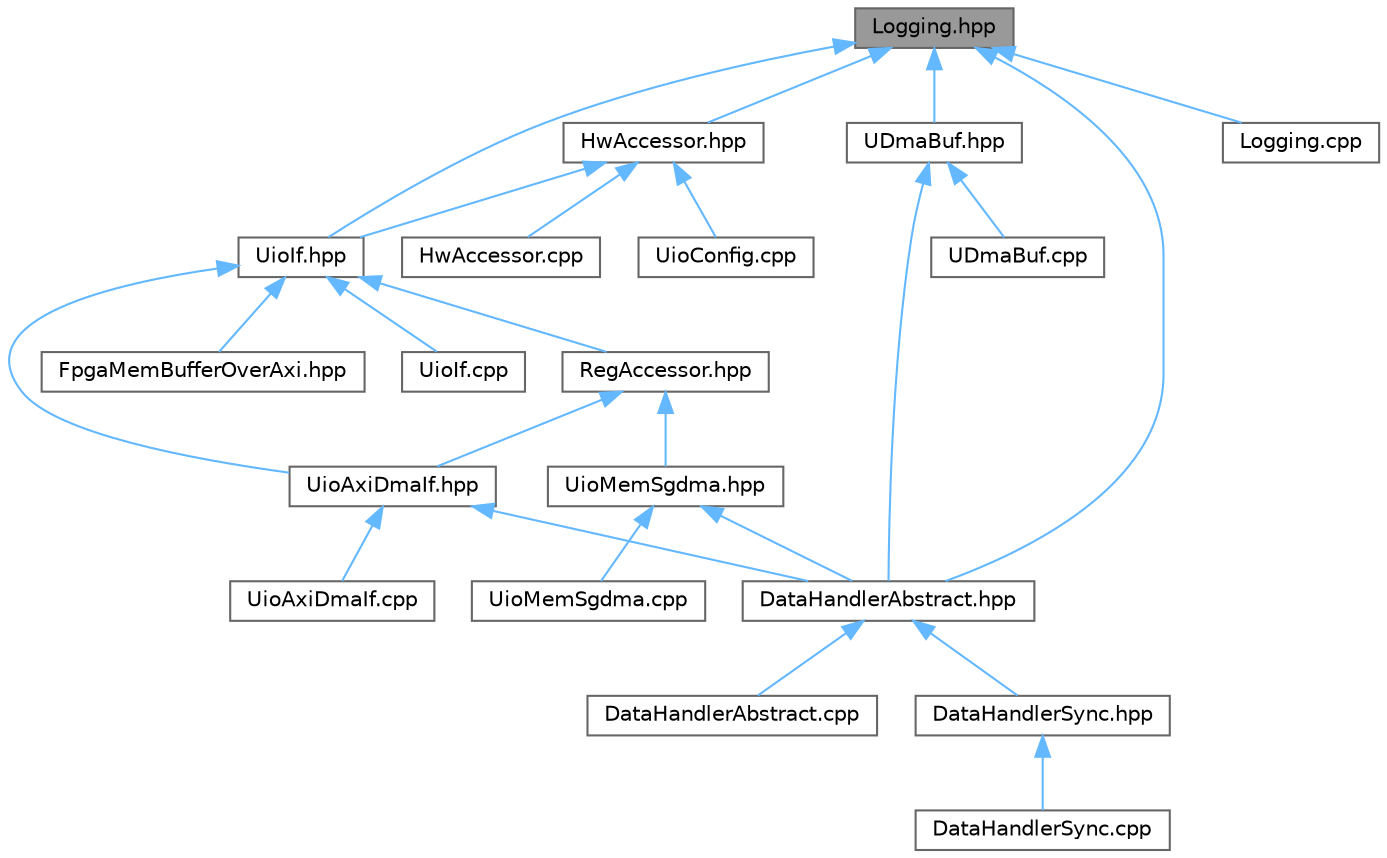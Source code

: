 digraph "Logging.hpp"
{
 // INTERACTIVE_SVG=YES
 // LATEX_PDF_SIZE
  bgcolor="transparent";
  edge [fontname=Helvetica,fontsize=10,labelfontname=Helvetica,labelfontsize=10];
  node [fontname=Helvetica,fontsize=10,shape=box,height=0.2,width=0.4];
  Node1 [label="Logging.hpp",height=0.2,width=0.4,color="gray40", fillcolor="grey60", style="filled", fontcolor="black",tooltip=" "];
  Node1 -> Node2 [dir="back",color="steelblue1",style="solid"];
  Node2 [label="DataHandlerAbstract.hpp",height=0.2,width=0.4,color="grey40", fillcolor="white", style="filled",URL="$_data_handler_abstract_8hpp.html",tooltip=" "];
  Node2 -> Node3 [dir="back",color="steelblue1",style="solid"];
  Node3 [label="DataHandlerAbstract.cpp",height=0.2,width=0.4,color="grey40", fillcolor="white", style="filled",URL="$_data_handler_abstract_8cpp.html",tooltip=" "];
  Node2 -> Node4 [dir="back",color="steelblue1",style="solid"];
  Node4 [label="DataHandlerSync.hpp",height=0.2,width=0.4,color="grey40", fillcolor="white", style="filled",URL="$_data_handler_sync_8hpp.html",tooltip=" "];
  Node4 -> Node5 [dir="back",color="steelblue1",style="solid"];
  Node5 [label="DataHandlerSync.cpp",height=0.2,width=0.4,color="grey40", fillcolor="white", style="filled",URL="$_data_handler_sync_8cpp.html",tooltip=" "];
  Node1 -> Node6 [dir="back",color="steelblue1",style="solid"];
  Node6 [label="HwAccessor.hpp",height=0.2,width=0.4,color="grey40", fillcolor="white", style="filled",URL="$_hw_accessor_8hpp.html",tooltip=" "];
  Node6 -> Node7 [dir="back",color="steelblue1",style="solid"];
  Node7 [label="HwAccessor.cpp",height=0.2,width=0.4,color="grey40", fillcolor="white", style="filled",URL="$_hw_accessor_8cpp.html",tooltip=" "];
  Node6 -> Node8 [dir="back",color="steelblue1",style="solid"];
  Node8 [label="UioConfig.cpp",height=0.2,width=0.4,color="grey40", fillcolor="white", style="filled",URL="$_uio_config_8cpp.html",tooltip=" "];
  Node6 -> Node9 [dir="back",color="steelblue1",style="solid"];
  Node9 [label="UioIf.hpp",height=0.2,width=0.4,color="grey40", fillcolor="white", style="filled",URL="$_uio_if_8hpp.html",tooltip=" "];
  Node9 -> Node10 [dir="back",color="steelblue1",style="solid"];
  Node10 [label="FpgaMemBufferOverAxi.hpp",height=0.2,width=0.4,color="grey40", fillcolor="white", style="filled",URL="$_fpga_mem_buffer_over_axi_8hpp.html",tooltip=" "];
  Node9 -> Node11 [dir="back",color="steelblue1",style="solid"];
  Node11 [label="RegAccessor.hpp",height=0.2,width=0.4,color="grey40", fillcolor="white", style="filled",URL="$_reg_accessor_8hpp.html",tooltip=" "];
  Node11 -> Node12 [dir="back",color="steelblue1",style="solid"];
  Node12 [label="UioAxiDmaIf.hpp",height=0.2,width=0.4,color="grey40", fillcolor="white", style="filled",URL="$_uio_axi_dma_if_8hpp.html",tooltip=" "];
  Node12 -> Node2 [dir="back",color="steelblue1",style="solid"];
  Node12 -> Node13 [dir="back",color="steelblue1",style="solid"];
  Node13 [label="UioAxiDmaIf.cpp",height=0.2,width=0.4,color="grey40", fillcolor="white", style="filled",URL="$_uio_axi_dma_if_8cpp.html",tooltip=" "];
  Node11 -> Node14 [dir="back",color="steelblue1",style="solid"];
  Node14 [label="UioMemSgdma.hpp",height=0.2,width=0.4,color="grey40", fillcolor="white", style="filled",URL="$_uio_mem_sgdma_8hpp.html",tooltip=" "];
  Node14 -> Node2 [dir="back",color="steelblue1",style="solid"];
  Node14 -> Node15 [dir="back",color="steelblue1",style="solid"];
  Node15 [label="UioMemSgdma.cpp",height=0.2,width=0.4,color="grey40", fillcolor="white", style="filled",URL="$_uio_mem_sgdma_8cpp.html",tooltip=" "];
  Node9 -> Node12 [dir="back",color="steelblue1",style="solid"];
  Node9 -> Node16 [dir="back",color="steelblue1",style="solid"];
  Node16 [label="UioIf.cpp",height=0.2,width=0.4,color="grey40", fillcolor="white", style="filled",URL="$_uio_if_8cpp.html",tooltip=" "];
  Node1 -> Node17 [dir="back",color="steelblue1",style="solid"];
  Node17 [label="Logging.cpp",height=0.2,width=0.4,color="grey40", fillcolor="white", style="filled",URL="$_logging_8cpp.html",tooltip=" "];
  Node1 -> Node18 [dir="back",color="steelblue1",style="solid"];
  Node18 [label="UDmaBuf.hpp",height=0.2,width=0.4,color="grey40", fillcolor="white", style="filled",URL="$_u_dma_buf_8hpp.html",tooltip=" "];
  Node18 -> Node2 [dir="back",color="steelblue1",style="solid"];
  Node18 -> Node19 [dir="back",color="steelblue1",style="solid"];
  Node19 [label="UDmaBuf.cpp",height=0.2,width=0.4,color="grey40", fillcolor="white", style="filled",URL="$_u_dma_buf_8cpp.html",tooltip=" "];
  Node1 -> Node9 [dir="back",color="steelblue1",style="solid"];
}
